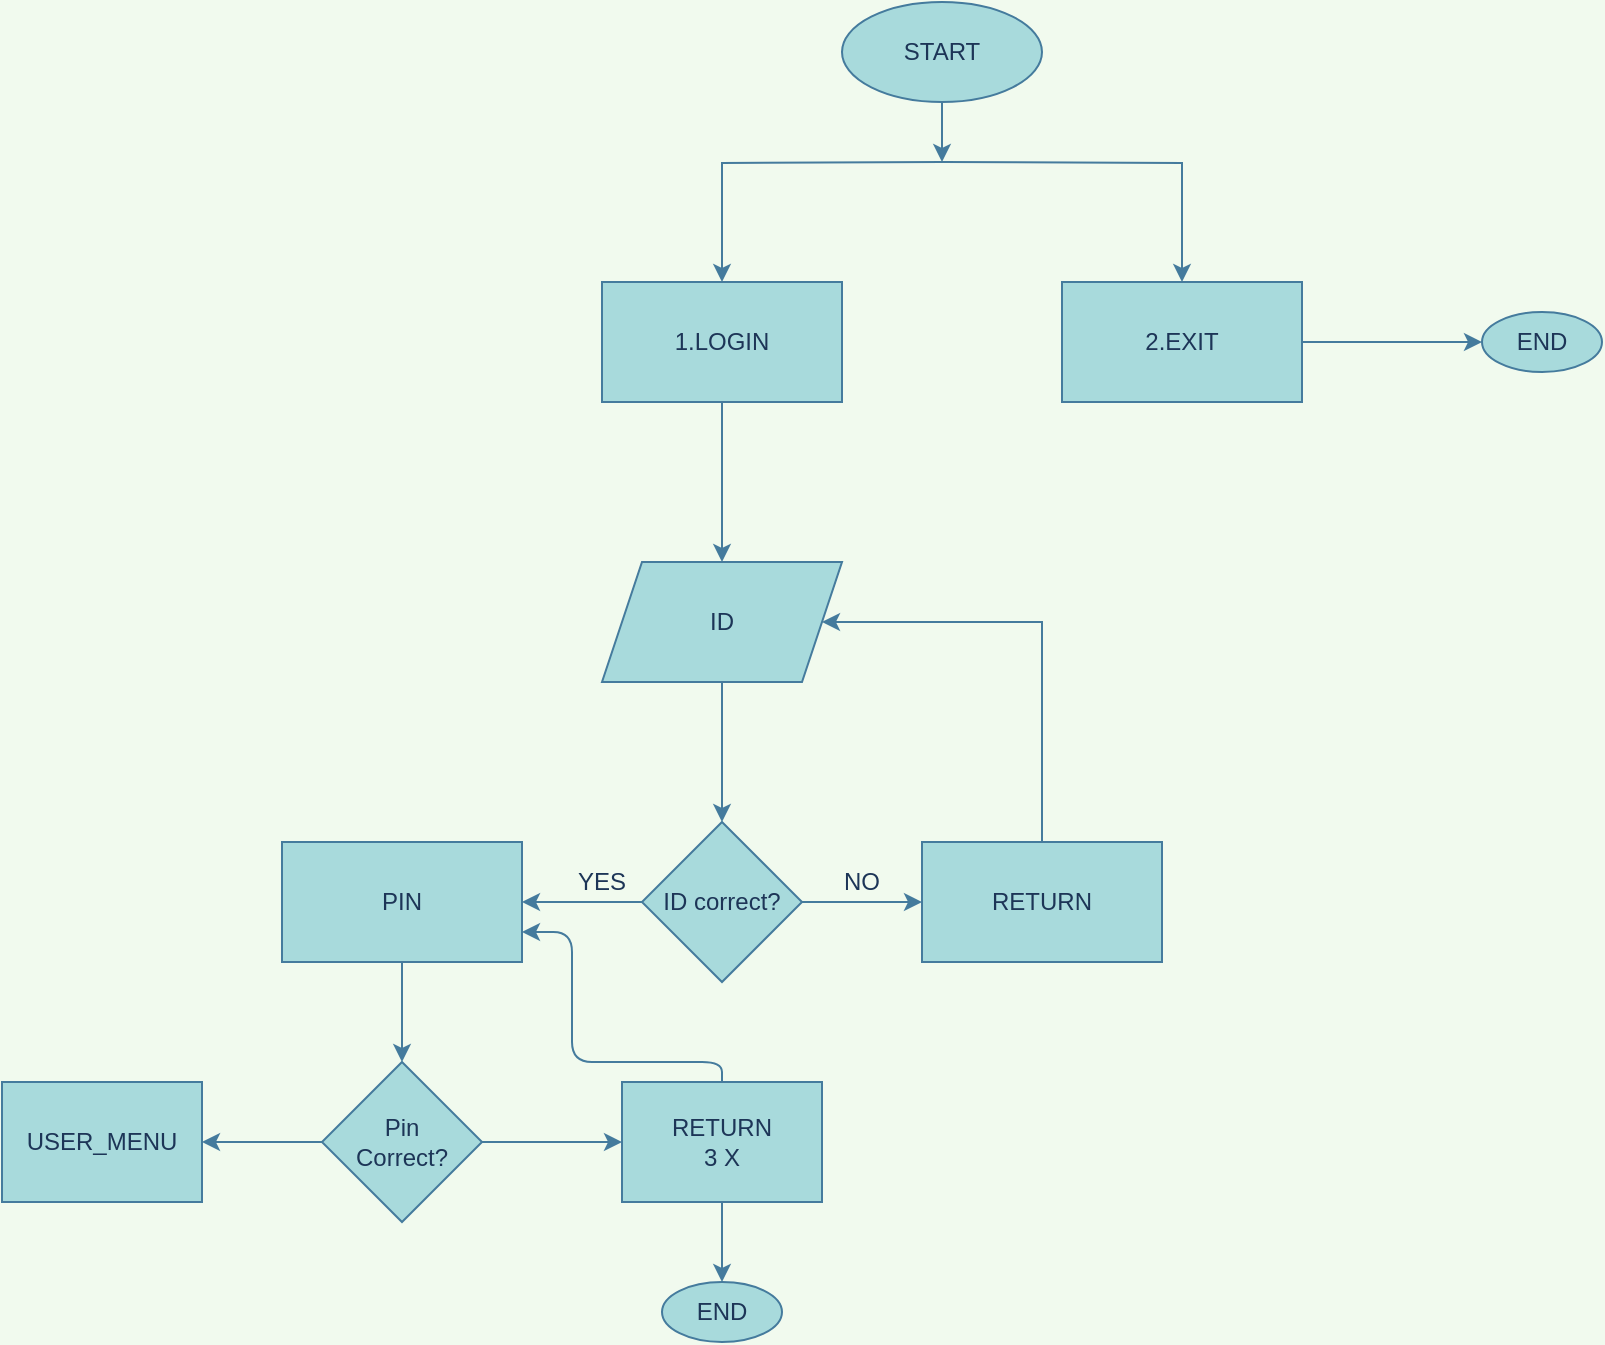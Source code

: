 <mxfile>
    <diagram id="oWuqPXn5jVyoP8cdq-qF" name="Page-1">
        <mxGraphModel dx="1828" dy="499" grid="1" gridSize="10" guides="1" tooltips="1" connect="1" arrows="1" fold="1" page="1" pageScale="1" pageWidth="827" pageHeight="1169" background="#F1FAEE" math="0" shadow="0">
            <root>
                <mxCell id="0"/>
                <mxCell id="1" parent="0"/>
                <mxCell id="12" value="" style="ellipse;whiteSpace=wrap;html=1;fillColor=#A8DADC;strokeColor=#457B9D;fontColor=#1D3557;" vertex="1" parent="1">
                    <mxGeometry x="380" y="10" width="100" height="50" as="geometry"/>
                </mxCell>
                <mxCell id="5" value="" style="edgeStyle=orthogonalEdgeStyle;rounded=0;orthogonalLoop=1;jettySize=auto;html=1;labelBackgroundColor=#F1FAEE;strokeColor=#457B9D;fontColor=#1D3557;" edge="1" parent="1" target="4">
                    <mxGeometry relative="1" as="geometry">
                        <mxPoint x="430" y="90" as="sourcePoint"/>
                    </mxGeometry>
                </mxCell>
                <mxCell id="7" value="" style="edgeStyle=orthogonalEdgeStyle;rounded=0;orthogonalLoop=1;jettySize=auto;html=1;labelBackgroundColor=#F1FAEE;strokeColor=#457B9D;fontColor=#1D3557;" edge="1" parent="1" target="6">
                    <mxGeometry relative="1" as="geometry">
                        <mxPoint x="430" y="90" as="sourcePoint"/>
                    </mxGeometry>
                </mxCell>
                <mxCell id="22" value="" style="edgeStyle=orthogonalEdgeStyle;rounded=0;orthogonalLoop=1;jettySize=auto;html=1;fontColor=#1D3557;labelBackgroundColor=#F1FAEE;strokeColor=#457B9D;" edge="1" parent="1" source="4" target="21">
                    <mxGeometry relative="1" as="geometry"/>
                </mxCell>
                <mxCell id="4" value="" style="rounded=0;whiteSpace=wrap;html=1;fillColor=#A8DADC;strokeColor=#457B9D;fontColor=#1D3557;" vertex="1" parent="1">
                    <mxGeometry x="260" y="150" width="120" height="60" as="geometry"/>
                </mxCell>
                <mxCell id="19" value="" style="edgeStyle=orthogonalEdgeStyle;rounded=0;orthogonalLoop=1;jettySize=auto;html=1;fontColor=#1D3557;labelBackgroundColor=#F1FAEE;strokeColor=#457B9D;" edge="1" parent="1" source="6" target="18">
                    <mxGeometry relative="1" as="geometry"/>
                </mxCell>
                <mxCell id="6" value="" style="rounded=0;whiteSpace=wrap;html=1;fillColor=#A8DADC;strokeColor=#457B9D;fontColor=#1D3557;" vertex="1" parent="1">
                    <mxGeometry x="490" y="150" width="120" height="60" as="geometry"/>
                </mxCell>
                <mxCell id="10" value="1.LOGIN" style="text;html=1;strokeColor=none;fillColor=none;align=center;verticalAlign=middle;whiteSpace=wrap;rounded=0;fontColor=#1D3557;" vertex="1" parent="1">
                    <mxGeometry x="300" y="170" width="40" height="20" as="geometry"/>
                </mxCell>
                <mxCell id="11" value="2.EXIT" style="text;html=1;strokeColor=none;fillColor=none;align=center;verticalAlign=middle;whiteSpace=wrap;rounded=0;fontColor=#1D3557;" vertex="1" parent="1">
                    <mxGeometry x="530" y="170" width="40" height="20" as="geometry"/>
                </mxCell>
                <mxCell id="17" value="" style="edgeStyle=orthogonalEdgeStyle;rounded=0;orthogonalLoop=1;jettySize=auto;html=1;labelBackgroundColor=#F1FAEE;strokeColor=#457B9D;fontColor=#1D3557;" edge="1" parent="1">
                    <mxGeometry relative="1" as="geometry">
                        <mxPoint x="430" y="60" as="sourcePoint"/>
                        <mxPoint x="430" y="90" as="targetPoint"/>
                    </mxGeometry>
                </mxCell>
                <mxCell id="15" value="START" style="text;html=1;strokeColor=none;fillColor=none;align=center;verticalAlign=middle;whiteSpace=wrap;rounded=0;fontColor=#1D3557;" vertex="1" parent="1">
                    <mxGeometry x="410" y="25" width="40" height="20" as="geometry"/>
                </mxCell>
                <mxCell id="18" value="" style="ellipse;whiteSpace=wrap;html=1;rounded=0;fontColor=#1D3557;strokeColor=#457B9D;fillColor=#A8DADC;" vertex="1" parent="1">
                    <mxGeometry x="700" y="165" width="60" height="30" as="geometry"/>
                </mxCell>
                <mxCell id="20" value="END" style="text;html=1;strokeColor=none;fillColor=none;align=center;verticalAlign=middle;whiteSpace=wrap;rounded=0;fontColor=#1D3557;" vertex="1" parent="1">
                    <mxGeometry x="710" y="170" width="40" height="20" as="geometry"/>
                </mxCell>
                <mxCell id="25" value="" style="edgeStyle=orthogonalEdgeStyle;rounded=0;orthogonalLoop=1;jettySize=auto;html=1;fontColor=#1D3557;labelBackgroundColor=#F1FAEE;strokeColor=#457B9D;" edge="1" parent="1" source="21" target="24">
                    <mxGeometry relative="1" as="geometry"/>
                </mxCell>
                <mxCell id="21" value="" style="shape=parallelogram;perimeter=parallelogramPerimeter;whiteSpace=wrap;html=1;fixedSize=1;rounded=0;fontColor=#1D3557;strokeColor=#457B9D;fillColor=#A8DADC;" vertex="1" parent="1">
                    <mxGeometry x="260" y="290" width="120" height="60" as="geometry"/>
                </mxCell>
                <mxCell id="23" value="ID" style="text;html=1;strokeColor=none;fillColor=none;align=center;verticalAlign=middle;whiteSpace=wrap;rounded=0;fontColor=#1D3557;" vertex="1" parent="1">
                    <mxGeometry x="300" y="310" width="40" height="20" as="geometry"/>
                </mxCell>
                <mxCell id="27" value="" style="edgeStyle=orthogonalEdgeStyle;rounded=0;orthogonalLoop=1;jettySize=auto;html=1;fontColor=#1D3557;labelBackgroundColor=#F1FAEE;strokeColor=#457B9D;" edge="1" parent="1" source="24" target="26">
                    <mxGeometry relative="1" as="geometry"/>
                </mxCell>
                <mxCell id="30" value="" style="edgeStyle=orthogonalEdgeStyle;rounded=0;orthogonalLoop=1;jettySize=auto;html=1;fontColor=#1D3557;labelBackgroundColor=#F1FAEE;strokeColor=#457B9D;" edge="1" parent="1" source="24" target="29">
                    <mxGeometry relative="1" as="geometry"/>
                </mxCell>
                <mxCell id="24" value="ID correct?" style="rhombus;whiteSpace=wrap;html=1;rounded=0;fontColor=#1D3557;strokeColor=#457B9D;fillColor=#A8DADC;" vertex="1" parent="1">
                    <mxGeometry x="280" y="420" width="80" height="80" as="geometry"/>
                </mxCell>
                <mxCell id="26" value="" style="whiteSpace=wrap;html=1;rounded=0;fontColor=#1D3557;strokeColor=#457B9D;fillColor=#A8DADC;" vertex="1" parent="1">
                    <mxGeometry x="100" y="430" width="120" height="60" as="geometry"/>
                </mxCell>
                <mxCell id="28" value="YES" style="text;html=1;strokeColor=none;fillColor=none;align=center;verticalAlign=middle;whiteSpace=wrap;rounded=0;fontColor=#1D3557;" vertex="1" parent="1">
                    <mxGeometry x="240" y="440" width="40" height="20" as="geometry"/>
                </mxCell>
                <mxCell id="29" value="" style="whiteSpace=wrap;html=1;rounded=0;fontColor=#1D3557;strokeColor=#457B9D;fillColor=#A8DADC;" vertex="1" parent="1">
                    <mxGeometry x="420" y="430" width="120" height="60" as="geometry"/>
                </mxCell>
                <mxCell id="31" value="NO" style="text;html=1;strokeColor=none;fillColor=none;align=center;verticalAlign=middle;whiteSpace=wrap;rounded=0;fontColor=#1D3557;" vertex="1" parent="1">
                    <mxGeometry x="370" y="440" width="40" height="20" as="geometry"/>
                </mxCell>
                <mxCell id="183" value="" style="edgeStyle=orthogonalEdgeStyle;rounded=0;orthogonalLoop=1;jettySize=auto;html=1;fontColor=#1D3557;labelBackgroundColor=#F1FAEE;strokeColor=#457B9D;" edge="1" parent="1">
                    <mxGeometry relative="1" as="geometry">
                        <mxPoint x="160" y="490" as="sourcePoint"/>
                        <mxPoint x="160" y="540" as="targetPoint"/>
                    </mxGeometry>
                </mxCell>
                <mxCell id="32" value="PIN" style="text;html=1;strokeColor=none;fillColor=none;align=center;verticalAlign=middle;whiteSpace=wrap;rounded=0;fontColor=#1D3557;" vertex="1" parent="1">
                    <mxGeometry x="140" y="450" width="40" height="20" as="geometry"/>
                </mxCell>
                <mxCell id="36" style="edgeStyle=orthogonalEdgeStyle;rounded=0;orthogonalLoop=1;jettySize=auto;html=1;entryX=1;entryY=0.5;entryDx=0;entryDy=0;fontColor=#1D3557;labelBackgroundColor=#F1FAEE;strokeColor=#457B9D;" edge="1" parent="1" target="21">
                    <mxGeometry relative="1" as="geometry">
                        <mxPoint x="480" y="430" as="sourcePoint"/>
                        <Array as="points">
                            <mxPoint x="480" y="320"/>
                        </Array>
                    </mxGeometry>
                </mxCell>
                <mxCell id="33" value="RETURN" style="text;html=1;strokeColor=none;fillColor=none;align=center;verticalAlign=middle;whiteSpace=wrap;rounded=0;fontColor=#1D3557;" vertex="1" parent="1">
                    <mxGeometry x="460" y="450" width="40" height="20" as="geometry"/>
                </mxCell>
                <mxCell id="186" value="" style="edgeStyle=orthogonalEdgeStyle;rounded=0;orthogonalLoop=1;jettySize=auto;html=1;fontColor=#1D3557;labelBackgroundColor=#F1FAEE;strokeColor=#457B9D;" edge="1" parent="1" source="182" target="185">
                    <mxGeometry relative="1" as="geometry"/>
                </mxCell>
                <mxCell id="182" value="" style="rhombus;whiteSpace=wrap;html=1;fontColor=#1D3557;fillColor=#A8DADC;strokeColor=#457B9D;" vertex="1" parent="1">
                    <mxGeometry x="120" y="540" width="80" height="80" as="geometry"/>
                </mxCell>
                <mxCell id="190" value="" style="edgeStyle=orthogonalEdgeStyle;rounded=0;orthogonalLoop=1;jettySize=auto;html=1;fontColor=#1D3557;exitX=1;exitY=0.5;exitDx=0;exitDy=0;exitPerimeter=0;labelBackgroundColor=#F1FAEE;strokeColor=#457B9D;" edge="1" parent="1" source="182">
                    <mxGeometry relative="1" as="geometry">
                        <mxPoint x="210" y="580" as="sourcePoint"/>
                        <mxPoint x="270" y="580" as="targetPoint"/>
                        <Array as="points"/>
                    </mxGeometry>
                </mxCell>
                <mxCell id="184" value="Pin Correct?" style="text;html=1;strokeColor=none;fillColor=none;align=center;verticalAlign=middle;whiteSpace=wrap;rounded=0;fontColor=#1D3557;" vertex="1" parent="1">
                    <mxGeometry x="140" y="570" width="40" height="20" as="geometry"/>
                </mxCell>
                <mxCell id="185" value="" style="whiteSpace=wrap;html=1;fontColor=#1D3557;strokeColor=#457B9D;fillColor=#A8DADC;" vertex="1" parent="1">
                    <mxGeometry x="-40" y="550" width="100" height="60" as="geometry"/>
                </mxCell>
                <mxCell id="193" value="" style="edgeStyle=orthogonalEdgeStyle;curved=0;rounded=1;sketch=0;orthogonalLoop=1;jettySize=auto;html=1;fontColor=#1D3557;strokeColor=#457B9D;fillColor=#A8DADC;entryX=1;entryY=0.75;entryDx=0;entryDy=0;" edge="1" parent="1" source="189" target="26">
                    <mxGeometry relative="1" as="geometry">
                        <Array as="points">
                            <mxPoint x="320" y="540"/>
                            <mxPoint x="245" y="540"/>
                            <mxPoint x="245" y="475"/>
                        </Array>
                    </mxGeometry>
                </mxCell>
                <mxCell id="196" value="" style="edgeStyle=orthogonalEdgeStyle;curved=0;rounded=1;sketch=0;orthogonalLoop=1;jettySize=auto;html=1;fontColor=#1D3557;strokeColor=#457B9D;fillColor=#A8DADC;" edge="1" parent="1" source="189" target="195">
                    <mxGeometry relative="1" as="geometry"/>
                </mxCell>
                <mxCell id="189" value="" style="whiteSpace=wrap;html=1;fontColor=#1D3557;fillColor=#A8DADC;strokeColor=#457B9D;" vertex="1" parent="1">
                    <mxGeometry x="270" y="550" width="100" height="60" as="geometry"/>
                </mxCell>
                <mxCell id="191" value="RETURN 3 X&lt;br&gt;" style="text;html=1;strokeColor=none;fillColor=none;align=center;verticalAlign=middle;whiteSpace=wrap;rounded=0;fontColor=#1D3557;" vertex="1" parent="1">
                    <mxGeometry x="300" y="570" width="40" height="20" as="geometry"/>
                </mxCell>
                <mxCell id="194" value="USER_MENU" style="text;html=1;strokeColor=none;fillColor=none;align=center;verticalAlign=middle;whiteSpace=wrap;rounded=0;fontColor=#1D3557;" vertex="1" parent="1">
                    <mxGeometry x="-10" y="570" width="40" height="20" as="geometry"/>
                </mxCell>
                <mxCell id="195" value="" style="ellipse;whiteSpace=wrap;html=1;fontColor=#1D3557;strokeColor=#457B9D;fillColor=#A8DADC;" vertex="1" parent="1">
                    <mxGeometry x="290" y="650" width="60" height="30" as="geometry"/>
                </mxCell>
                <mxCell id="197" value="END" style="text;html=1;strokeColor=none;fillColor=none;align=center;verticalAlign=middle;whiteSpace=wrap;rounded=0;sketch=0;fontColor=#1D3557;" vertex="1" parent="1">
                    <mxGeometry x="300" y="655" width="40" height="20" as="geometry"/>
                </mxCell>
            </root>
        </mxGraphModel>
    </diagram>
</mxfile>